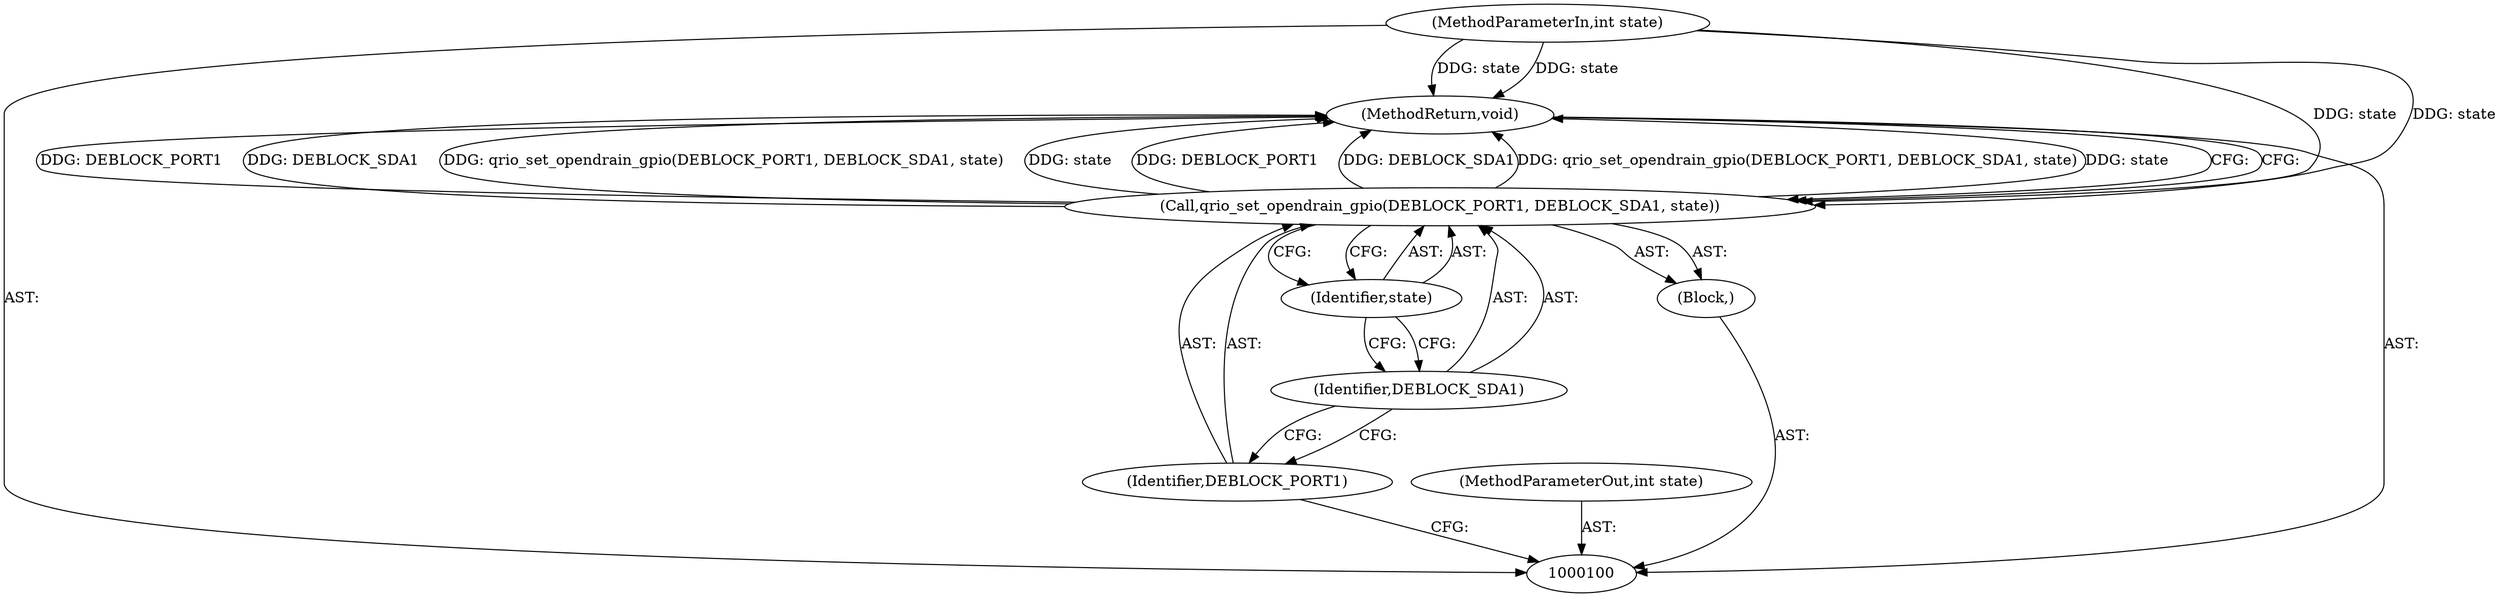 digraph "1_u-boot_master_8" {
"1000107" [label="(MethodReturn,void)"];
"1000101" [label="(MethodParameterIn,int state)"];
"1000118" [label="(MethodParameterOut,int state)"];
"1000102" [label="(Block,)"];
"1000103" [label="(Call,qrio_set_opendrain_gpio(DEBLOCK_PORT1, DEBLOCK_SDA1, state))"];
"1000104" [label="(Identifier,DEBLOCK_PORT1)"];
"1000105" [label="(Identifier,DEBLOCK_SDA1)"];
"1000106" [label="(Identifier,state)"];
"1000107" -> "1000100"  [label="AST: "];
"1000107" -> "1000103"  [label="CFG: "];
"1000103" -> "1000107"  [label="DDG: DEBLOCK_PORT1"];
"1000103" -> "1000107"  [label="DDG: DEBLOCK_SDA1"];
"1000103" -> "1000107"  [label="DDG: qrio_set_opendrain_gpio(DEBLOCK_PORT1, DEBLOCK_SDA1, state)"];
"1000103" -> "1000107"  [label="DDG: state"];
"1000101" -> "1000107"  [label="DDG: state"];
"1000101" -> "1000100"  [label="AST: "];
"1000101" -> "1000107"  [label="DDG: state"];
"1000101" -> "1000103"  [label="DDG: state"];
"1000118" -> "1000100"  [label="AST: "];
"1000102" -> "1000100"  [label="AST: "];
"1000103" -> "1000102"  [label="AST: "];
"1000103" -> "1000102"  [label="AST: "];
"1000103" -> "1000106"  [label="CFG: "];
"1000104" -> "1000103"  [label="AST: "];
"1000105" -> "1000103"  [label="AST: "];
"1000106" -> "1000103"  [label="AST: "];
"1000107" -> "1000103"  [label="CFG: "];
"1000103" -> "1000107"  [label="DDG: DEBLOCK_PORT1"];
"1000103" -> "1000107"  [label="DDG: DEBLOCK_SDA1"];
"1000103" -> "1000107"  [label="DDG: qrio_set_opendrain_gpio(DEBLOCK_PORT1, DEBLOCK_SDA1, state)"];
"1000103" -> "1000107"  [label="DDG: state"];
"1000101" -> "1000103"  [label="DDG: state"];
"1000104" -> "1000103"  [label="AST: "];
"1000104" -> "1000100"  [label="CFG: "];
"1000105" -> "1000104"  [label="CFG: "];
"1000105" -> "1000103"  [label="AST: "];
"1000105" -> "1000104"  [label="CFG: "];
"1000106" -> "1000105"  [label="CFG: "];
"1000106" -> "1000103"  [label="AST: "];
"1000106" -> "1000105"  [label="CFG: "];
"1000103" -> "1000106"  [label="CFG: "];
}
